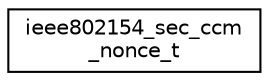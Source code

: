 digraph "Graphical Class Hierarchy"
{
 // LATEX_PDF_SIZE
  edge [fontname="Helvetica",fontsize="10",labelfontname="Helvetica",labelfontsize="10"];
  node [fontname="Helvetica",fontsize="10",shape=record];
  rankdir="LR";
  Node0 [label="ieee802154_sec_ccm\l_nonce_t",height=0.2,width=0.4,color="black", fillcolor="white", style="filled",URL="$structieee802154__sec__ccm__nonce__t.html",tooltip="Format of 13 byte nonce."];
}
